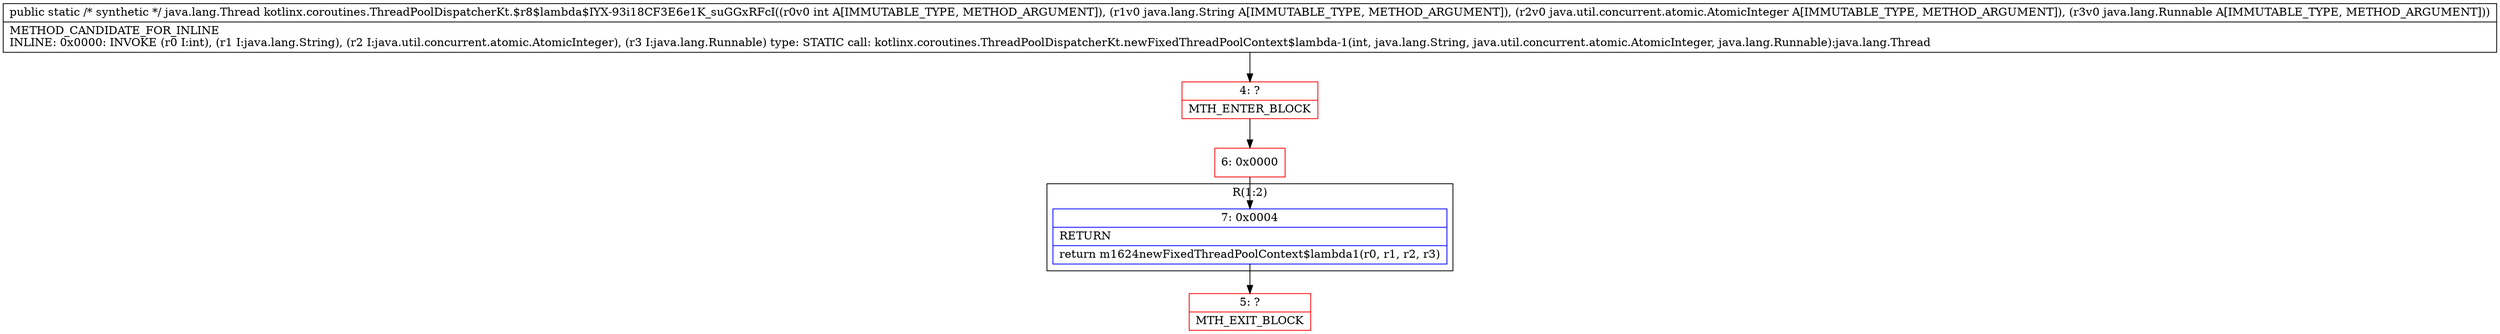 digraph "CFG forkotlinx.coroutines.ThreadPoolDispatcherKt.$r8$lambda$IYX\-93i18CF3E6e1K_suGGxRFcI(ILjava\/lang\/String;Ljava\/util\/concurrent\/atomic\/AtomicInteger;Ljava\/lang\/Runnable;)Ljava\/lang\/Thread;" {
subgraph cluster_Region_1857322764 {
label = "R(1:2)";
node [shape=record,color=blue];
Node_7 [shape=record,label="{7\:\ 0x0004|RETURN\l|return m1624newFixedThreadPoolContext$lambda1(r0, r1, r2, r3)\l}"];
}
Node_4 [shape=record,color=red,label="{4\:\ ?|MTH_ENTER_BLOCK\l}"];
Node_6 [shape=record,color=red,label="{6\:\ 0x0000}"];
Node_5 [shape=record,color=red,label="{5\:\ ?|MTH_EXIT_BLOCK\l}"];
MethodNode[shape=record,label="{public static \/* synthetic *\/ java.lang.Thread kotlinx.coroutines.ThreadPoolDispatcherKt.$r8$lambda$IYX\-93i18CF3E6e1K_suGGxRFcI((r0v0 int A[IMMUTABLE_TYPE, METHOD_ARGUMENT]), (r1v0 java.lang.String A[IMMUTABLE_TYPE, METHOD_ARGUMENT]), (r2v0 java.util.concurrent.atomic.AtomicInteger A[IMMUTABLE_TYPE, METHOD_ARGUMENT]), (r3v0 java.lang.Runnable A[IMMUTABLE_TYPE, METHOD_ARGUMENT]))  | METHOD_CANDIDATE_FOR_INLINE\lINLINE: 0x0000: INVOKE  (r0 I:int), (r1 I:java.lang.String), (r2 I:java.util.concurrent.atomic.AtomicInteger), (r3 I:java.lang.Runnable) type: STATIC call: kotlinx.coroutines.ThreadPoolDispatcherKt.newFixedThreadPoolContext$lambda\-1(int, java.lang.String, java.util.concurrent.atomic.AtomicInteger, java.lang.Runnable):java.lang.Thread\l}"];
MethodNode -> Node_4;Node_7 -> Node_5;
Node_4 -> Node_6;
Node_6 -> Node_7;
}

